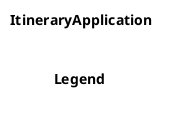 @startuml
set separator none
title ItineraryApplication

top to bottom direction

!include <C4/C4>
!include <C4/C4_Context>


SHOW_LEGEND(true)
@enduml
